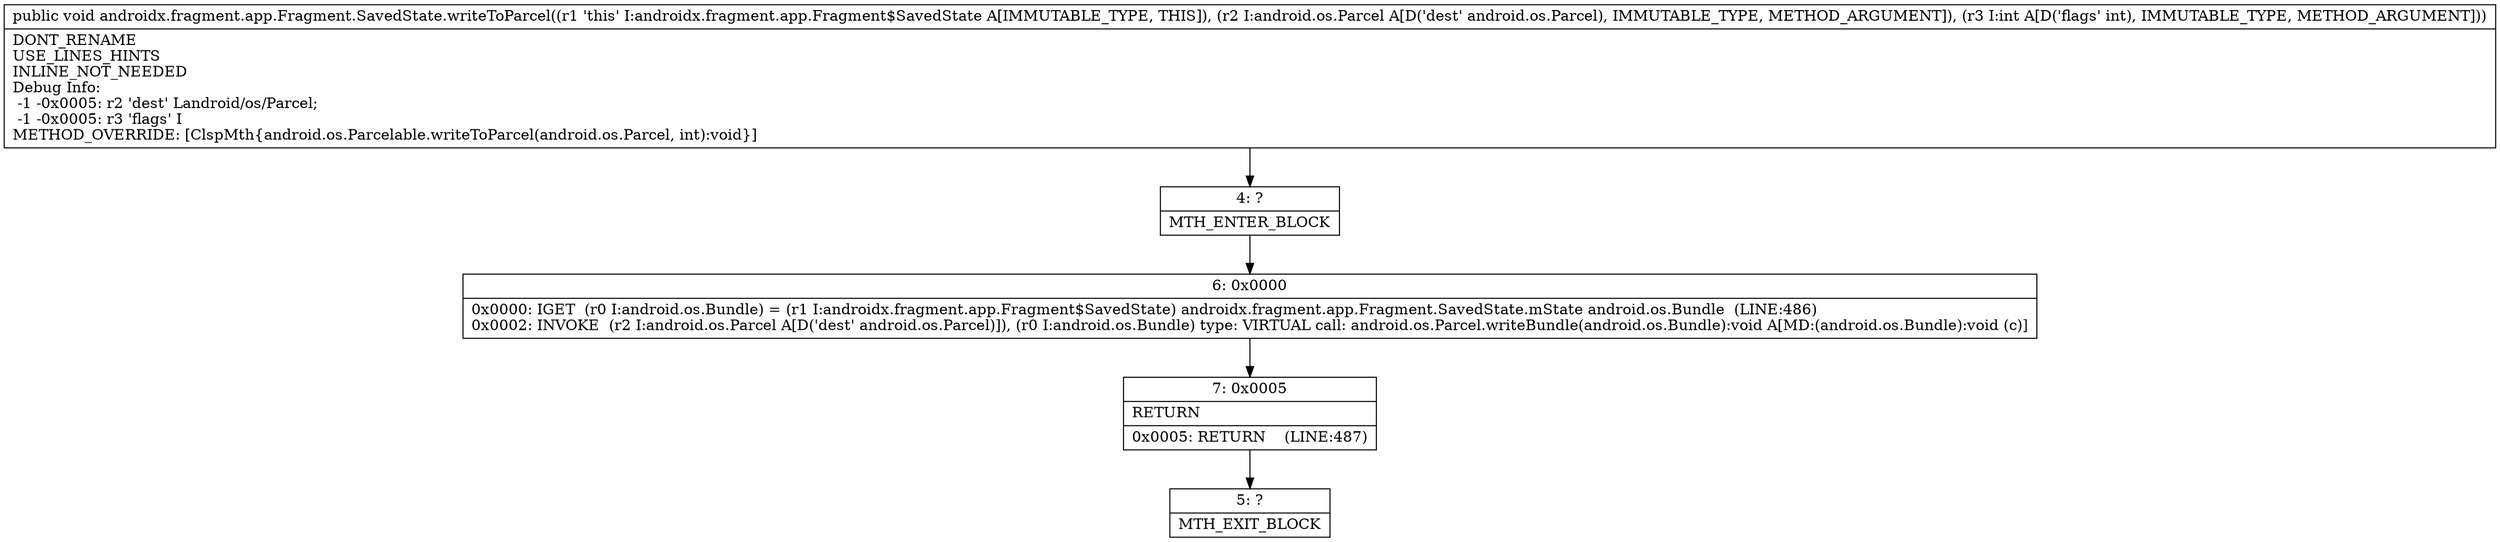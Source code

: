 digraph "CFG forandroidx.fragment.app.Fragment.SavedState.writeToParcel(Landroid\/os\/Parcel;I)V" {
Node_4 [shape=record,label="{4\:\ ?|MTH_ENTER_BLOCK\l}"];
Node_6 [shape=record,label="{6\:\ 0x0000|0x0000: IGET  (r0 I:android.os.Bundle) = (r1 I:androidx.fragment.app.Fragment$SavedState) androidx.fragment.app.Fragment.SavedState.mState android.os.Bundle  (LINE:486)\l0x0002: INVOKE  (r2 I:android.os.Parcel A[D('dest' android.os.Parcel)]), (r0 I:android.os.Bundle) type: VIRTUAL call: android.os.Parcel.writeBundle(android.os.Bundle):void A[MD:(android.os.Bundle):void (c)]\l}"];
Node_7 [shape=record,label="{7\:\ 0x0005|RETURN\l|0x0005: RETURN    (LINE:487)\l}"];
Node_5 [shape=record,label="{5\:\ ?|MTH_EXIT_BLOCK\l}"];
MethodNode[shape=record,label="{public void androidx.fragment.app.Fragment.SavedState.writeToParcel((r1 'this' I:androidx.fragment.app.Fragment$SavedState A[IMMUTABLE_TYPE, THIS]), (r2 I:android.os.Parcel A[D('dest' android.os.Parcel), IMMUTABLE_TYPE, METHOD_ARGUMENT]), (r3 I:int A[D('flags' int), IMMUTABLE_TYPE, METHOD_ARGUMENT]))  | DONT_RENAME\lUSE_LINES_HINTS\lINLINE_NOT_NEEDED\lDebug Info:\l  \-1 \-0x0005: r2 'dest' Landroid\/os\/Parcel;\l  \-1 \-0x0005: r3 'flags' I\lMETHOD_OVERRIDE: [ClspMth\{android.os.Parcelable.writeToParcel(android.os.Parcel, int):void\}]\l}"];
MethodNode -> Node_4;Node_4 -> Node_6;
Node_6 -> Node_7;
Node_7 -> Node_5;
}

